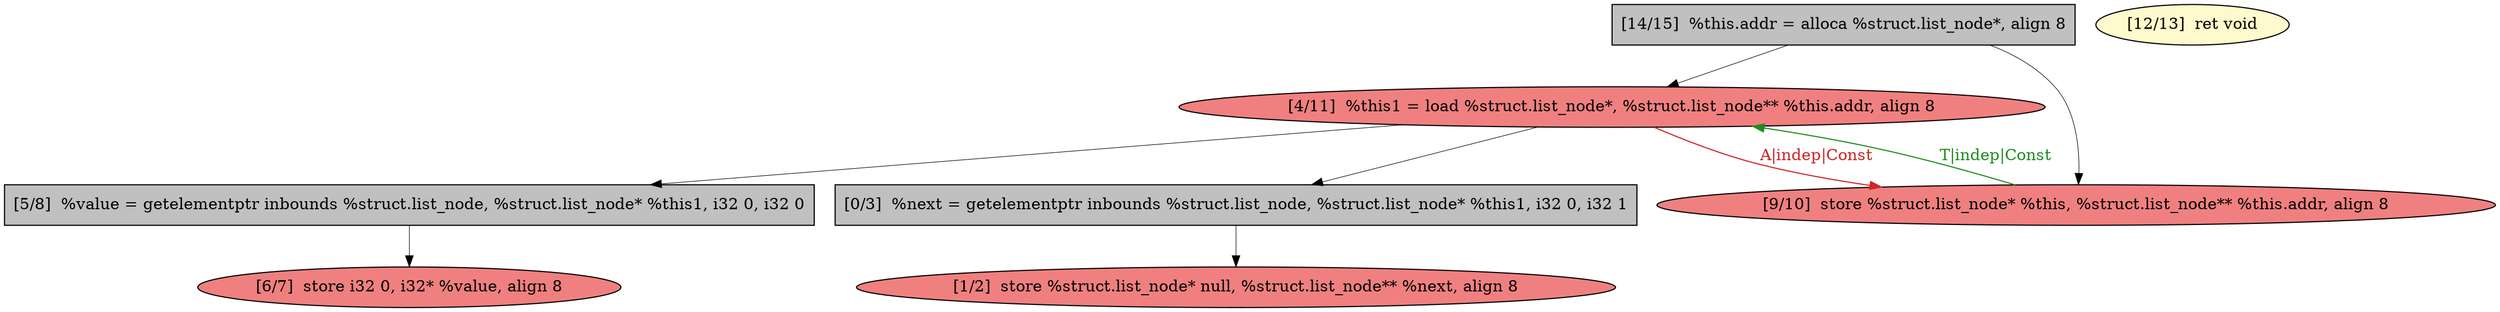 
digraph G {


node539 [fillcolor=grey,label="[5/8]  %value = getelementptr inbounds %struct.list_node, %struct.list_node* %this1, i32 0, i32 0",shape=rectangle,style=filled ]
node534 [fillcolor=lightcoral,label="[4/11]  %this1 = load %struct.list_node*, %struct.list_node** %this.addr, align 8",shape=ellipse,style=filled ]
node540 [fillcolor=lightcoral,label="[6/7]  store i32 0, i32* %value, align 8",shape=ellipse,style=filled ]
node533 [fillcolor=grey,label="[0/3]  %next = getelementptr inbounds %struct.list_node, %struct.list_node* %this1, i32 0, i32 1",shape=rectangle,style=filled ]
node535 [fillcolor=lightcoral,label="[9/10]  store %struct.list_node* %this, %struct.list_node** %this.addr, align 8",shape=ellipse,style=filled ]
node536 [fillcolor=lemonchiffon,label="[12/13]  ret void",shape=ellipse,style=filled ]
node537 [fillcolor=lightcoral,label="[1/2]  store %struct.list_node* null, %struct.list_node** %next, align 8",shape=ellipse,style=filled ]
node538 [fillcolor=grey,label="[14/15]  %this.addr = alloca %struct.list_node*, align 8",shape=rectangle,style=filled ]

node534->node533 [style=solid,color=black,label="",penwidth=0.5,fontcolor=black ]
node534->node535 [style=solid,color=firebrick3,label="A|indep|Const",penwidth=1.0,fontcolor=firebrick3 ]
node534->node539 [style=solid,color=black,label="",penwidth=0.5,fontcolor=black ]
node538->node535 [style=solid,color=black,label="",penwidth=0.5,fontcolor=black ]
node535->node534 [style=solid,color=forestgreen,label="T|indep|Const",penwidth=1.0,fontcolor=forestgreen ]
node533->node537 [style=solid,color=black,label="",penwidth=0.5,fontcolor=black ]
node538->node534 [style=solid,color=black,label="",penwidth=0.5,fontcolor=black ]
node539->node540 [style=solid,color=black,label="",penwidth=0.5,fontcolor=black ]


}
